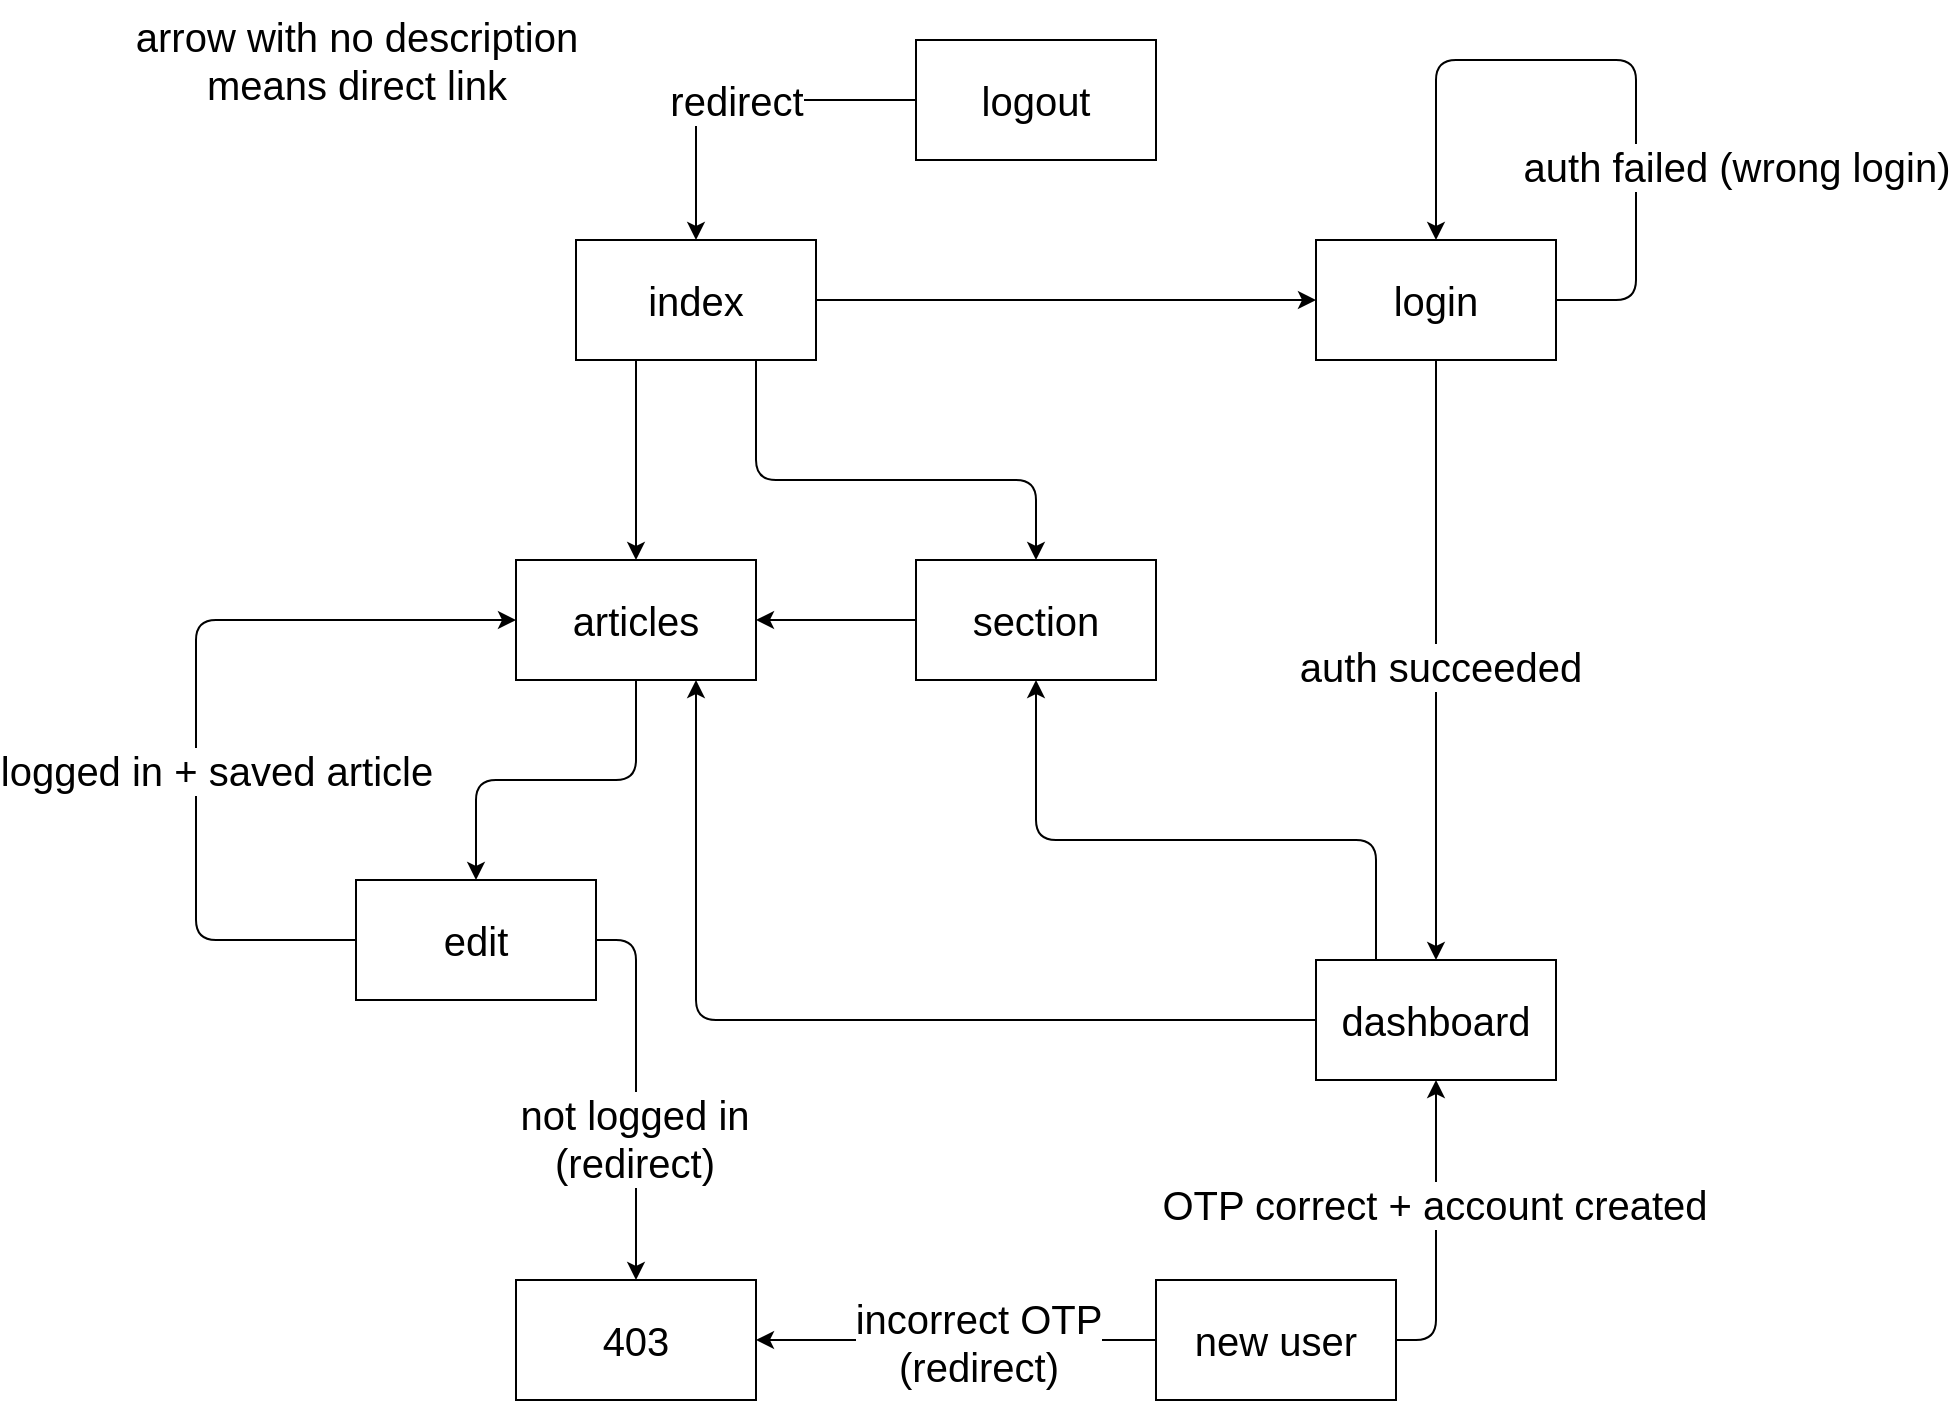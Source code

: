 <mxfile>
    <diagram id="s-BXw_fMyguA7T8qa4Wp" name="Page-1">
        <mxGraphModel dx="620" dy="816" grid="1" gridSize="10" guides="1" tooltips="1" connect="1" arrows="1" fold="1" page="1" pageScale="1" pageWidth="1200" pageHeight="1200" math="0" shadow="0">
            <root>
                <mxCell id="0"/>
                <mxCell id="1" parent="0"/>
                <mxCell id="6" style="edgeStyle=none;html=1;entryX=0;entryY=0.5;entryDx=0;entryDy=0;fontSize=20;" parent="1" source="2" target="5" edge="1">
                    <mxGeometry relative="1" as="geometry"/>
                </mxCell>
                <mxCell id="13" style="edgeStyle=none;html=1;entryX=0.5;entryY=0;entryDx=0;entryDy=0;fontSize=20;exitX=0.25;exitY=1;exitDx=0;exitDy=0;" parent="1" source="2" target="3" edge="1">
                    <mxGeometry relative="1" as="geometry"/>
                </mxCell>
                <mxCell id="19" style="edgeStyle=none;html=1;entryX=0.5;entryY=0;entryDx=0;entryDy=0;fontSize=20;exitX=0.75;exitY=1;exitDx=0;exitDy=0;" parent="1" source="2" target="4" edge="1">
                    <mxGeometry relative="1" as="geometry">
                        <Array as="points">
                            <mxPoint x="520" y="470"/>
                            <mxPoint x="660" y="470"/>
                        </Array>
                    </mxGeometry>
                </mxCell>
                <mxCell id="2" value="&lt;font style=&quot;font-size: 20px;&quot;&gt;index&lt;/font&gt;" style="whiteSpace=wrap;html=1;" parent="1" vertex="1">
                    <mxGeometry x="430" y="350" width="120" height="60" as="geometry"/>
                </mxCell>
                <mxCell id="16" style="edgeStyle=none;html=1;entryX=0.5;entryY=0;entryDx=0;entryDy=0;fontSize=20;" parent="1" source="3" target="10" edge="1">
                    <mxGeometry relative="1" as="geometry">
                        <Array as="points">
                            <mxPoint x="460" y="620"/>
                            <mxPoint x="380" y="620"/>
                        </Array>
                    </mxGeometry>
                </mxCell>
                <mxCell id="3" value="articles" style="whiteSpace=wrap;html=1;fontSize=20;" parent="1" vertex="1">
                    <mxGeometry x="400" y="510" width="120" height="60" as="geometry"/>
                </mxCell>
                <mxCell id="32" style="edgeStyle=none;html=1;entryX=1;entryY=0.5;entryDx=0;entryDy=0;fontSize=20;" parent="1" source="4" target="3" edge="1">
                    <mxGeometry relative="1" as="geometry"/>
                </mxCell>
                <mxCell id="4" value="section" style="whiteSpace=wrap;html=1;fontSize=20;" parent="1" vertex="1">
                    <mxGeometry x="600" y="510" width="120" height="60" as="geometry"/>
                </mxCell>
                <mxCell id="29" style="edgeStyle=none;html=1;entryX=0.5;entryY=0;entryDx=0;entryDy=0;fontSize=20;" parent="1" source="5" target="8" edge="1">
                    <mxGeometry relative="1" as="geometry"/>
                </mxCell>
                <mxCell id="30" value="auth succeeded" style="edgeLabel;html=1;align=center;verticalAlign=middle;resizable=0;points=[];fontSize=20;" parent="29" vertex="1" connectable="0">
                    <mxGeometry x="0.009" y="2" relative="1" as="geometry">
                        <mxPoint y="1" as="offset"/>
                    </mxGeometry>
                </mxCell>
                <mxCell id="31" style="edgeStyle=none;html=1;fontSize=20;entryX=0.5;entryY=0;entryDx=0;entryDy=0;" parent="1" source="5" target="5" edge="1">
                    <mxGeometry relative="1" as="geometry">
                        <mxPoint x="860" y="280" as="targetPoint"/>
                        <Array as="points">
                            <mxPoint x="960" y="380"/>
                            <mxPoint x="960" y="260"/>
                            <mxPoint x="860" y="260"/>
                        </Array>
                    </mxGeometry>
                </mxCell>
                <mxCell id="34" value="auth failed (wrong login)" style="edgeLabel;html=1;align=center;verticalAlign=middle;resizable=0;points=[];fontSize=20;" parent="31" vertex="1" connectable="0">
                    <mxGeometry x="-0.379" y="-1" relative="1" as="geometry">
                        <mxPoint x="49" y="1" as="offset"/>
                    </mxGeometry>
                </mxCell>
                <mxCell id="5" value="login" style="whiteSpace=wrap;html=1;fontSize=20;" parent="1" vertex="1">
                    <mxGeometry x="800" y="350" width="120" height="60" as="geometry"/>
                </mxCell>
                <mxCell id="20" style="edgeStyle=none;html=1;entryX=0.75;entryY=1;entryDx=0;entryDy=0;fontSize=20;" parent="1" source="8" target="3" edge="1">
                    <mxGeometry relative="1" as="geometry">
                        <Array as="points">
                            <mxPoint x="490" y="740"/>
                        </Array>
                    </mxGeometry>
                </mxCell>
                <mxCell id="21" style="edgeStyle=none;html=1;entryX=0.5;entryY=1;entryDx=0;entryDy=0;fontSize=20;exitX=0.25;exitY=0;exitDx=0;exitDy=0;" parent="1" source="8" target="4" edge="1">
                    <mxGeometry relative="1" as="geometry">
                        <Array as="points">
                            <mxPoint x="830" y="650"/>
                            <mxPoint x="660" y="650"/>
                        </Array>
                    </mxGeometry>
                </mxCell>
                <mxCell id="8" value="dashboard" style="whiteSpace=wrap;html=1;fontSize=20;" parent="1" vertex="1">
                    <mxGeometry x="800" y="710" width="120" height="60" as="geometry"/>
                </mxCell>
                <mxCell id="23" value="" style="edgeStyle=none;html=1;entryX=0.5;entryY=1;entryDx=0;entryDy=0;fontSize=20;" parent="1" source="9" target="8" edge="1">
                    <mxGeometry relative="1" as="geometry">
                        <Array as="points">
                            <mxPoint x="860" y="900"/>
                        </Array>
                    </mxGeometry>
                </mxCell>
                <mxCell id="37" value="&lt;span style=&quot;font-size: 20px;&quot;&gt;OTP correct + account created&lt;/span&gt;" style="edgeLabel;html=1;align=center;verticalAlign=middle;resizable=0;points=[];" vertex="1" connectable="0" parent="23">
                    <mxGeometry x="0.173" y="1" relative="1" as="geometry">
                        <mxPoint as="offset"/>
                    </mxGeometry>
                </mxCell>
                <mxCell id="26" value="" style="edgeStyle=none;html=1;exitX=0;exitY=0.5;exitDx=0;exitDy=0;entryX=1;entryY=0.5;entryDx=0;entryDy=0;fontSize=20;" parent="1" source="9" target="11" edge="1">
                    <mxGeometry relative="1" as="geometry"/>
                </mxCell>
                <mxCell id="40" value="&lt;span style=&quot;font-size: 20px;&quot;&gt;incorrect OTP&lt;/span&gt;&lt;br style=&quot;font-size: 20px;&quot;&gt;&lt;span style=&quot;font-size: 20px;&quot;&gt;(redirect)&lt;/span&gt;" style="edgeLabel;html=1;align=center;verticalAlign=middle;resizable=0;points=[];" vertex="1" connectable="0" parent="26">
                    <mxGeometry x="-0.11" y="1" relative="1" as="geometry">
                        <mxPoint as="offset"/>
                    </mxGeometry>
                </mxCell>
                <mxCell id="9" value="new user" style="whiteSpace=wrap;html=1;fontSize=20;" parent="1" vertex="1">
                    <mxGeometry x="720" y="870" width="120" height="60" as="geometry"/>
                </mxCell>
                <mxCell id="17" style="edgeStyle=none;html=1;entryX=0;entryY=0.5;entryDx=0;entryDy=0;fontSize=20;exitX=0;exitY=0.5;exitDx=0;exitDy=0;" parent="1" source="10" target="3" edge="1">
                    <mxGeometry relative="1" as="geometry">
                        <Array as="points">
                            <mxPoint x="240" y="700"/>
                            <mxPoint x="240" y="540"/>
                        </Array>
                    </mxGeometry>
                </mxCell>
                <mxCell id="24" value="logged in + saved article" style="edgeLabel;html=1;align=center;verticalAlign=middle;resizable=0;points=[];fontSize=20;" parent="17" vertex="1" connectable="0">
                    <mxGeometry x="-0.175" y="-4" relative="1" as="geometry">
                        <mxPoint x="6" as="offset"/>
                    </mxGeometry>
                </mxCell>
                <mxCell id="38" style="edgeStyle=none;html=1;entryX=0.5;entryY=0;entryDx=0;entryDy=0;" edge="1" parent="1" source="10" target="11">
                    <mxGeometry relative="1" as="geometry">
                        <Array as="points">
                            <mxPoint x="460" y="700"/>
                        </Array>
                    </mxGeometry>
                </mxCell>
                <mxCell id="39" value="&lt;span style=&quot;font-size: 20px;&quot;&gt;not logged in&lt;/span&gt;&lt;br style=&quot;font-size: 20px;&quot;&gt;&lt;span style=&quot;font-size: 20px;&quot;&gt;(redirect)&lt;/span&gt;" style="edgeLabel;html=1;align=center;verticalAlign=middle;resizable=0;points=[];" vertex="1" connectable="0" parent="38">
                    <mxGeometry x="0.247" y="-1" relative="1" as="geometry">
                        <mxPoint as="offset"/>
                    </mxGeometry>
                </mxCell>
                <mxCell id="10" value="edit" style="whiteSpace=wrap;html=1;fontSize=20;" parent="1" vertex="1">
                    <mxGeometry x="320" y="670" width="120" height="60" as="geometry"/>
                </mxCell>
                <mxCell id="11" value="403" style="whiteSpace=wrap;html=1;fontSize=20;" parent="1" vertex="1">
                    <mxGeometry x="400" y="870" width="120" height="60" as="geometry"/>
                </mxCell>
                <mxCell id="22" value="redirect" style="edgeStyle=none;html=1;entryX=0.5;entryY=0;entryDx=0;entryDy=0;fontSize=20;" parent="1" source="12" target="2" edge="1">
                    <mxGeometry relative="1" as="geometry">
                        <Array as="points">
                            <mxPoint x="490" y="280"/>
                        </Array>
                    </mxGeometry>
                </mxCell>
                <mxCell id="12" value="logout" style="whiteSpace=wrap;html=1;fontSize=20;" parent="1" vertex="1">
                    <mxGeometry x="600" y="250" width="120" height="60" as="geometry"/>
                </mxCell>
                <mxCell id="35" value="&lt;font style=&quot;font-size: 20px;&quot;&gt;arrow with no description&lt;br&gt;means direct link&lt;/font&gt;" style="text;html=1;align=center;verticalAlign=middle;resizable=0;points=[];autosize=1;strokeColor=none;fillColor=none;" parent="1" vertex="1">
                    <mxGeometry x="200" y="230" width="240" height="60" as="geometry"/>
                </mxCell>
            </root>
        </mxGraphModel>
    </diagram>
</mxfile>